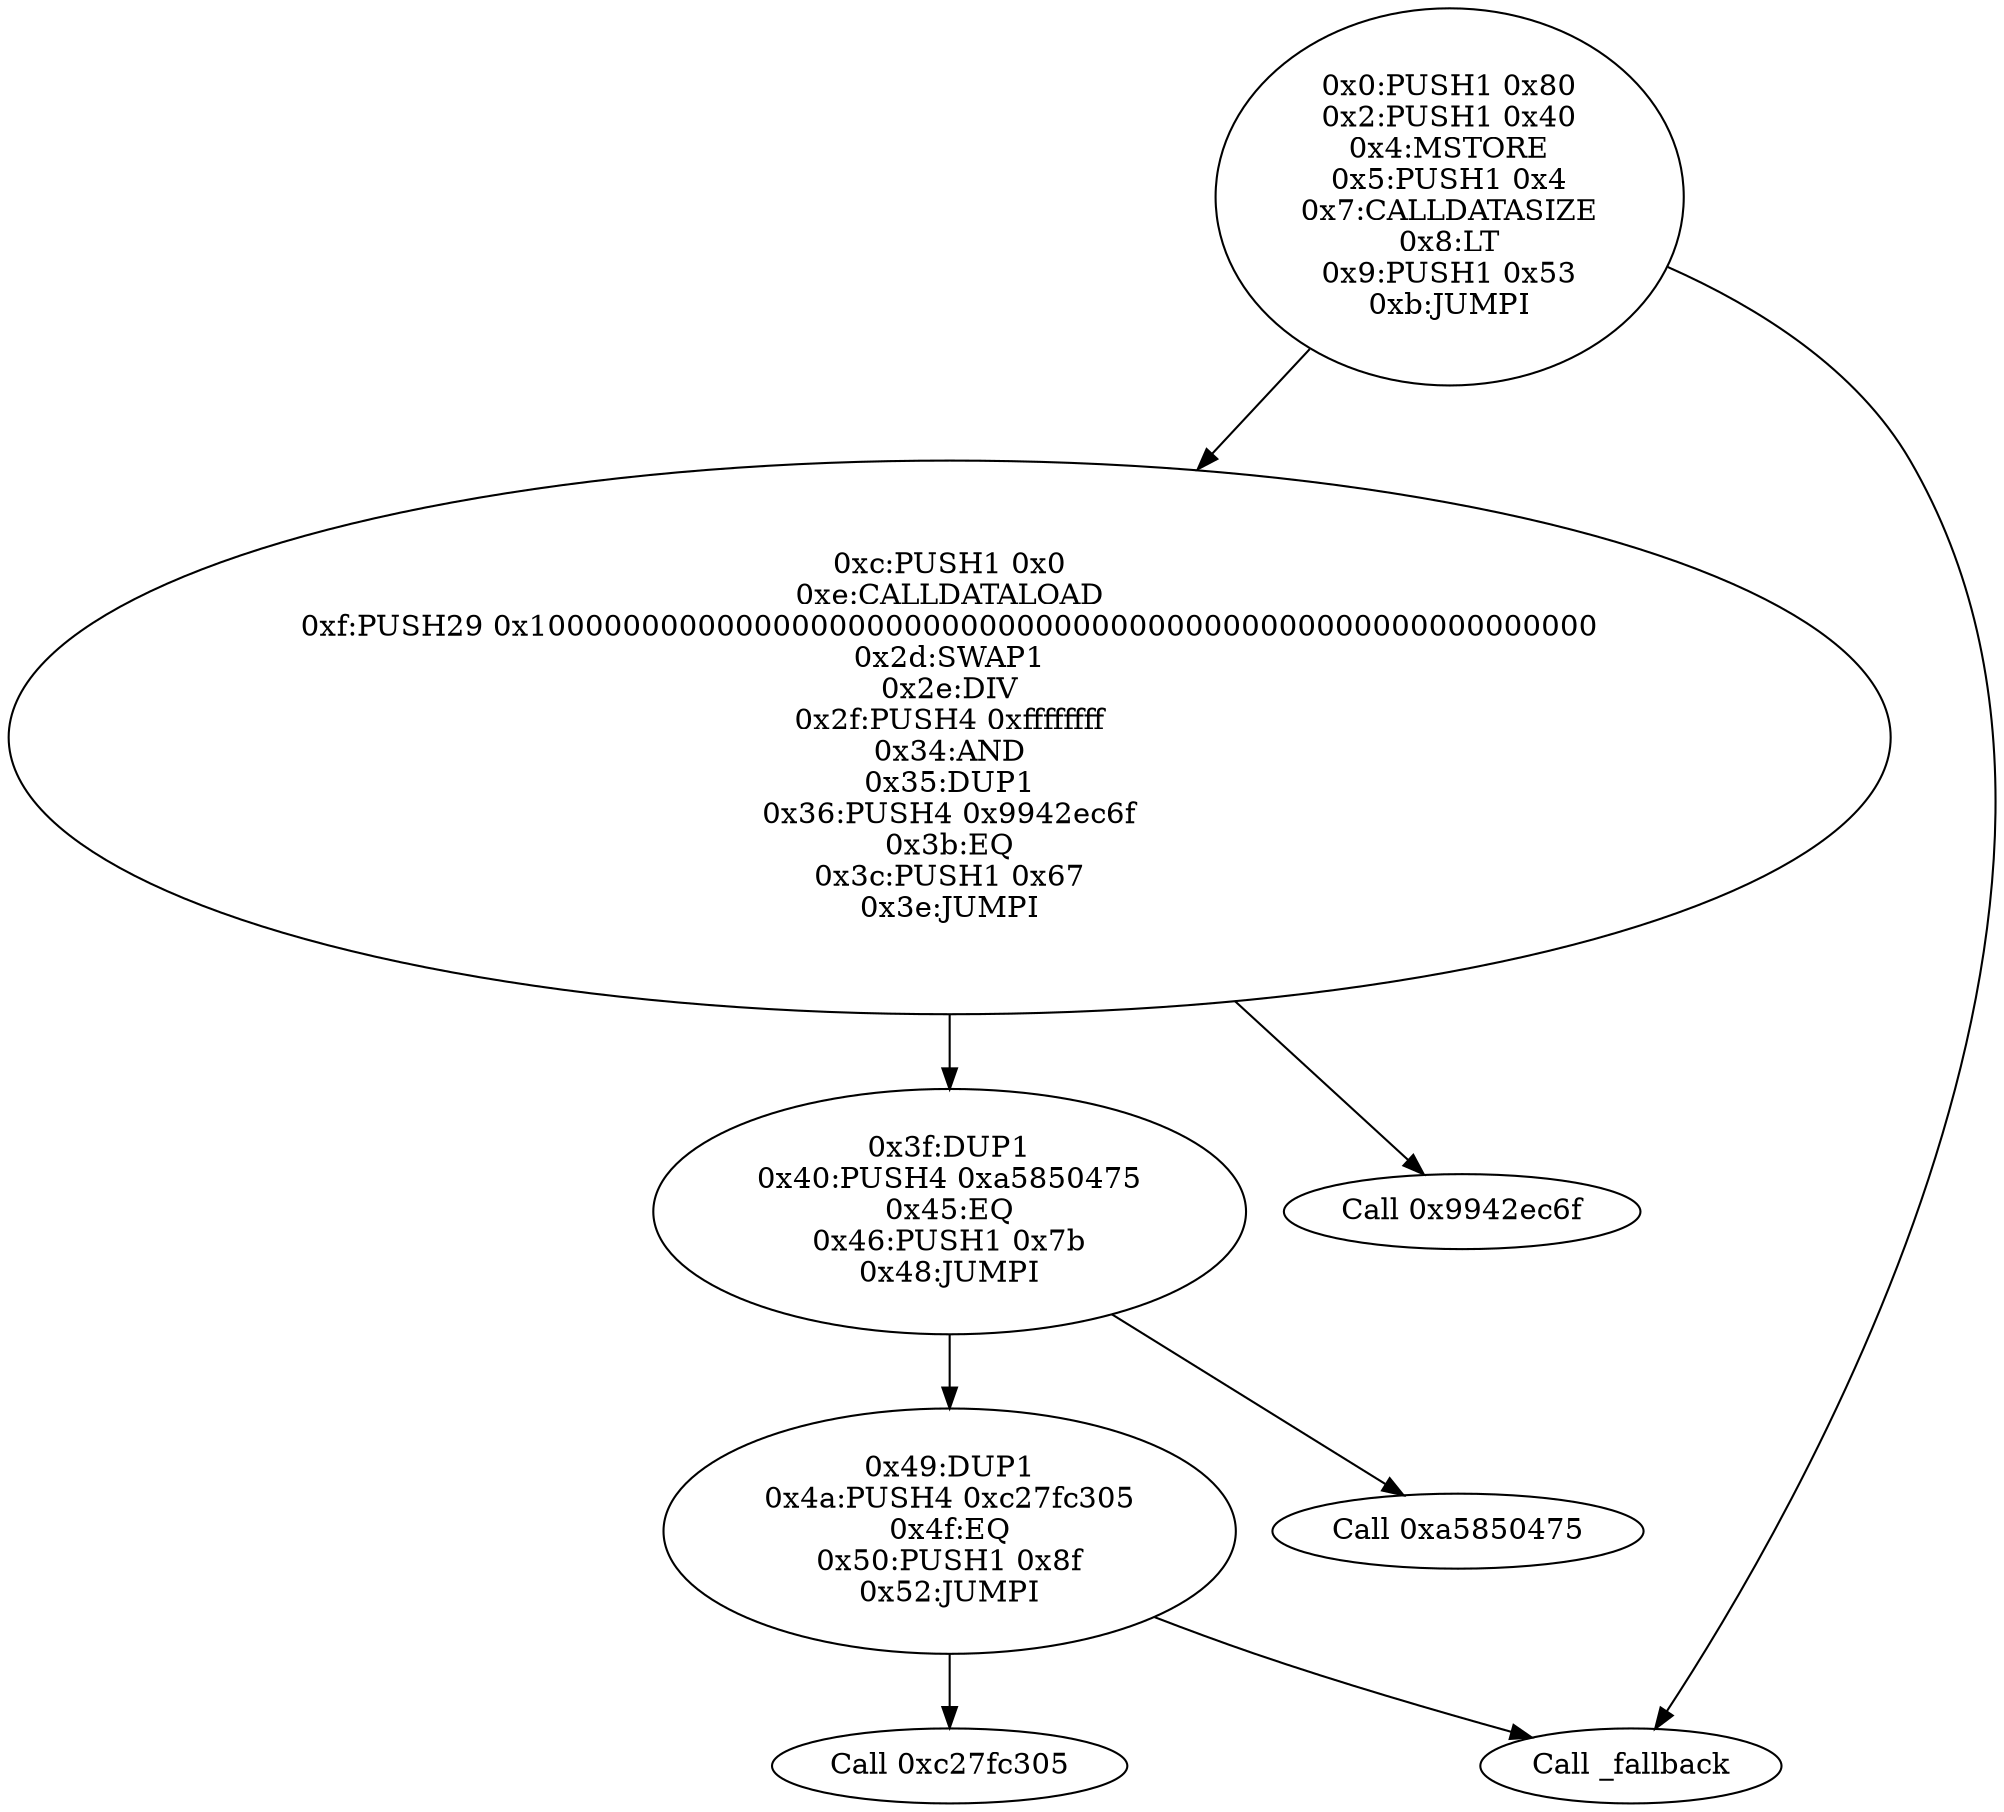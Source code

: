 digraph{
0[label="0x0:PUSH1 0x80
0x2:PUSH1 0x40
0x4:MSTORE
0x5:PUSH1 0x4
0x7:CALLDATASIZE
0x8:LT
0x9:PUSH1 0x53
0xb:JUMPI"]
0 -> 12
0 -> 83
12[label="0xc:PUSH1 0x0
0xe:CALLDATALOAD
0xf:PUSH29 0x100000000000000000000000000000000000000000000000000000000
0x2d:SWAP1
0x2e:DIV
0x2f:PUSH4 0xffffffff
0x34:AND
0x35:DUP1
0x36:PUSH4 0x9942ec6f
0x3b:EQ
0x3c:PUSH1 0x67
0x3e:JUMPI"]
12 -> 63
12 -> 103
63[label="0x3f:DUP1
0x40:PUSH4 0xa5850475
0x45:EQ
0x46:PUSH1 0x7b
0x48:JUMPI"]
63 -> 73
63 -> 123
73[label="0x49:DUP1
0x4a:PUSH4 0xc27fc305
0x4f:EQ
0x50:PUSH1 0x8f
0x52:JUMPI"]
73 -> 83
73 -> 143
83[label="Call _fallback"]
103[label="Call 0x9942ec6f"]
123[label="Call 0xa5850475"]
143[label="Call 0xc27fc305"]

}